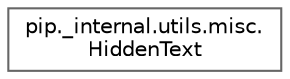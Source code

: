 digraph "Graphical Class Hierarchy"
{
 // LATEX_PDF_SIZE
  bgcolor="transparent";
  edge [fontname=Helvetica,fontsize=10,labelfontname=Helvetica,labelfontsize=10];
  node [fontname=Helvetica,fontsize=10,shape=box,height=0.2,width=0.4];
  rankdir="LR";
  Node0 [id="Node000000",label="pip._internal.utils.misc.\lHiddenText",height=0.2,width=0.4,color="grey40", fillcolor="white", style="filled",URL="$d2/da0/classpip_1_1__internal_1_1utils_1_1misc_1_1HiddenText.html",tooltip=" "];
}
